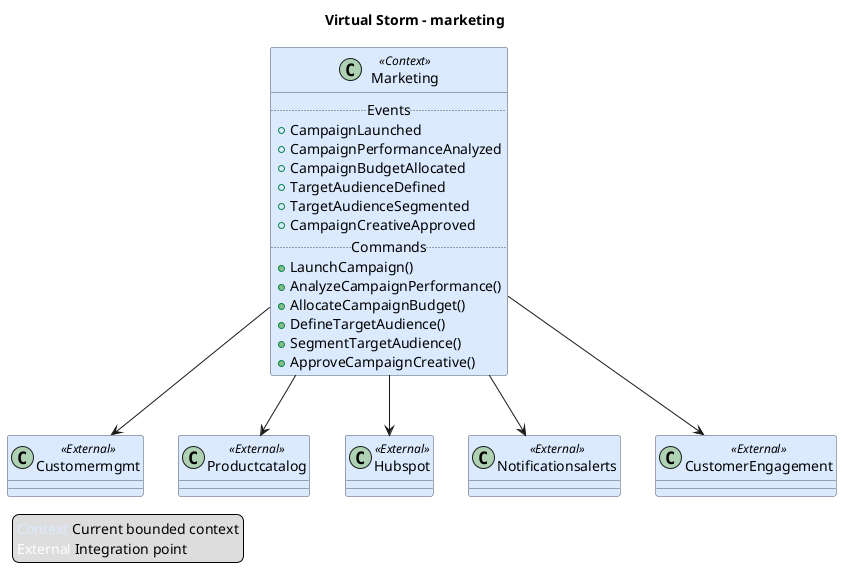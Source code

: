 @startuml
title Virtual Storm – marketing
skinparam class {
    BackgroundColor #dbeafe
    BorderColor #4b5563
  }
class Marketing <<Context>> {
  .. Events ..
  + CampaignLaunched
  + CampaignPerformanceAnalyzed
  + CampaignBudgetAllocated
  + TargetAudienceDefined
  + TargetAudienceSegmented
  + CampaignCreativeApproved
  .. Commands ..
  + LaunchCampaign()
  + AnalyzeCampaignPerformance()
  + AllocateCampaignBudget()
  + DefineTargetAudience()
  + SegmentTargetAudience()
  + ApproveCampaignCreative()
}
class Customermgmt <<External>>
Marketing --> Customermgmt
class Productcatalog <<External>>
Marketing --> Productcatalog
class Hubspot <<External>>
Marketing --> Hubspot
class Notificationsalerts <<External>>
Marketing --> Notificationsalerts
class CustomerEngagement <<External>>
Marketing --> CustomerEngagement
legend left
<color:#dbeafe>Context</color> Current bounded context
<color:#ffffff>External</color> Integration point
endlegend
@enduml